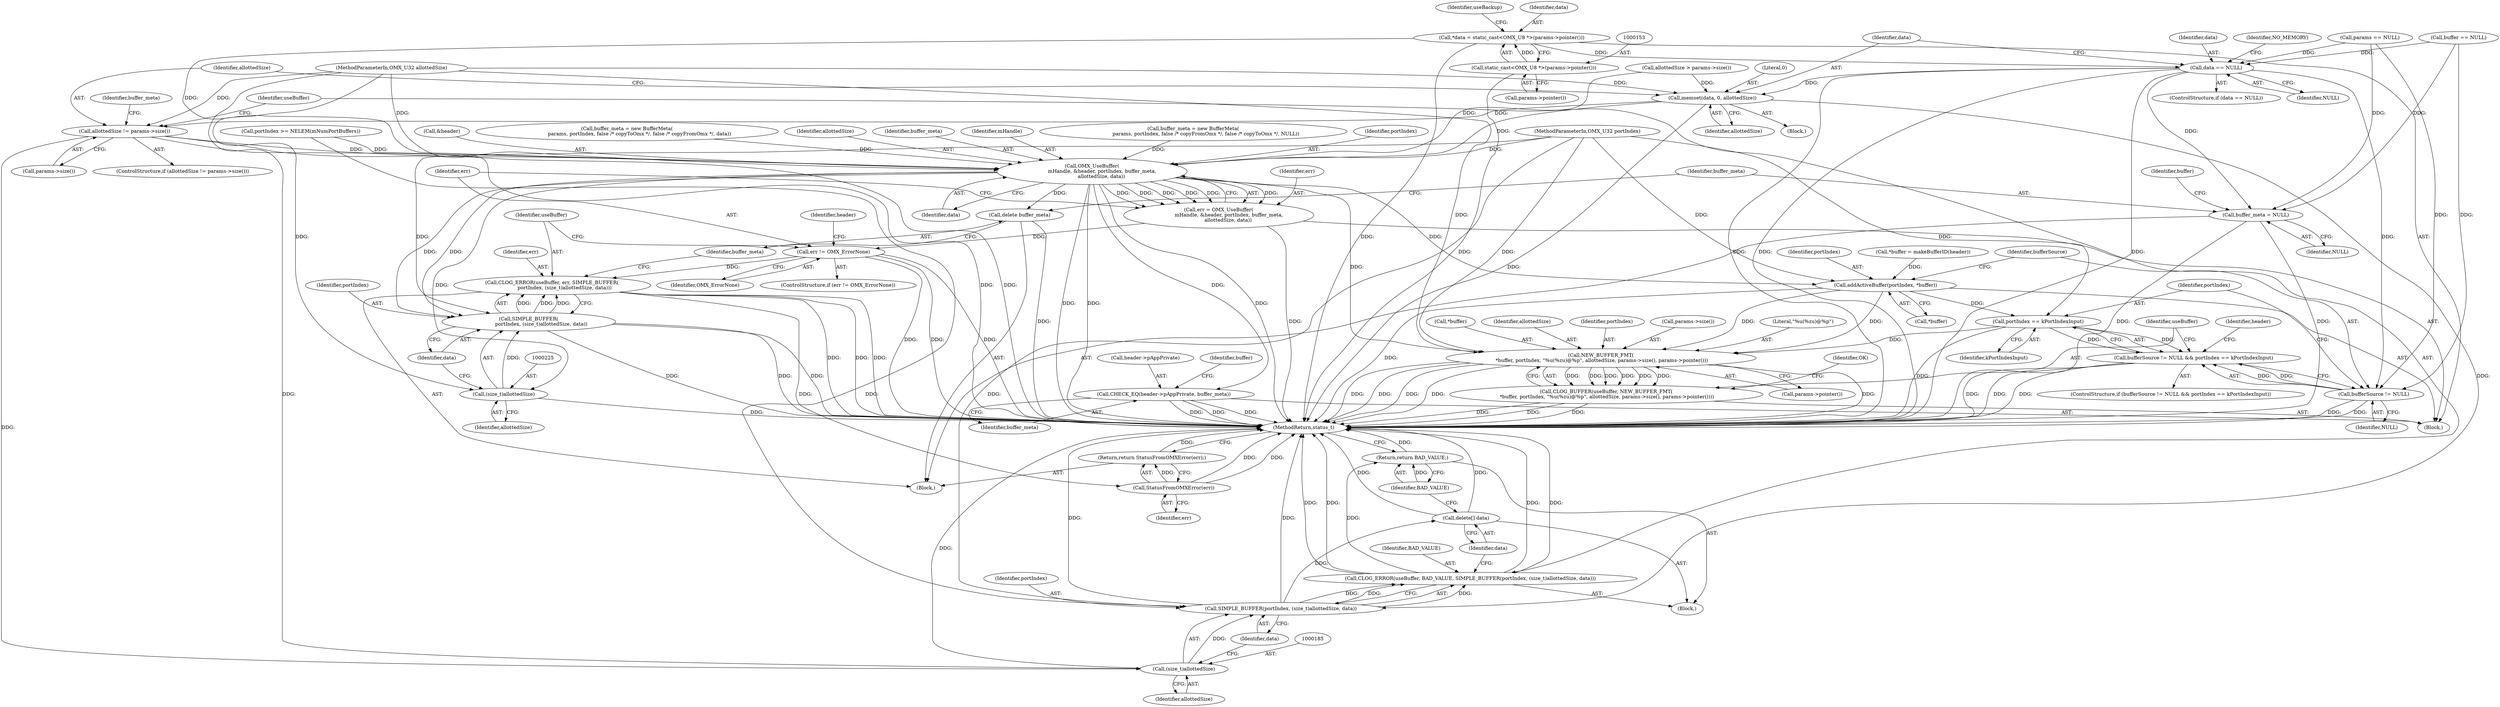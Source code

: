 digraph "0_Android_0f177948ae2640bfe4d70f8e4248e106406b3b0a_18@pointer" {
"1000150" [label="(Call,*data = static_cast<OMX_U8 *>(params->pointer()))"];
"1000152" [label="(Call,static_cast<OMX_U8 *>(params->pointer()))"];
"1000164" [label="(Call,data == NULL)"];
"1000170" [label="(Call,memset(data, 0, allottedSize))"];
"1000175" [label="(Call,allottedSize != params->size())"];
"1000184" [label="(Call,(size_t)allottedSize)"];
"1000182" [label="(Call,SIMPLE_BUFFER(portIndex, (size_t)allottedSize, data))"];
"1000179" [label="(Call,CLOG_ERROR(useBuffer, BAD_VALUE, SIMPLE_BUFFER(portIndex, (size_t)allottedSize, data)))"];
"1000190" [label="(Return,return BAD_VALUE;)"];
"1000188" [label="(Call,delete[] data)"];
"1000206" [label="(Call,OMX_UseBuffer(\n             mHandle, &header, portIndex, buffer_meta,\n            allottedSize, data))"];
"1000204" [label="(Call,err = OMX_UseBuffer(\n             mHandle, &header, portIndex, buffer_meta,\n            allottedSize, data))"];
"1000215" [label="(Call,err != OMX_ErrorNone)"];
"1000219" [label="(Call,CLOG_ERROR(useBuffer, err, SIMPLE_BUFFER(\n                portIndex, (size_t)allottedSize, data)))"];
"1000238" [label="(Call,StatusFromOMXError(err))"];
"1000237" [label="(Return,return StatusFromOMXError(err);)"];
"1000222" [label="(Call,SIMPLE_BUFFER(\n                portIndex, (size_t)allottedSize, data))"];
"1000224" [label="(Call,(size_t)allottedSize)"];
"1000228" [label="(Call,delete buffer_meta)"];
"1000240" [label="(Call,CHECK_EQ(header->pAppPrivate, buffer_meta))"];
"1000250" [label="(Call,addActiveBuffer(portIndex, *buffer))"];
"1000260" [label="(Call,portIndex == kPortIndexInput)"];
"1000256" [label="(Call,bufferSource != NULL && portIndex == kPortIndexInput)"];
"1000268" [label="(Call,NEW_BUFFER_FMT(\n *buffer, portIndex, \"%u(%zu)@%p\", allottedSize, params->size(), params->pointer()))"];
"1000266" [label="(Call,CLOG_BUFFER(useBuffer, NEW_BUFFER_FMT(\n *buffer, portIndex, \"%u(%zu)@%p\", allottedSize, params->size(), params->pointer())))"];
"1000230" [label="(Call,buffer_meta = NULL)"];
"1000257" [label="(Call,bufferSource != NULL)"];
"1000219" [label="(Call,CLOG_ERROR(useBuffer, err, SIMPLE_BUFFER(\n                portIndex, (size_t)allottedSize, data)))"];
"1000274" [label="(Call,params->size())"];
"1000150" [label="(Call,*data = static_cast<OMX_U8 *>(params->pointer()))"];
"1000156" [label="(Identifier,useBackup)"];
"1000163" [label="(ControlStructure,if (data == NULL))"];
"1000116" [label="(Call,params == NULL)"];
"1000191" [label="(Identifier,BAD_VALUE)"];
"1000245" [label="(Call,*buffer = makeBufferID(header))"];
"1000272" [label="(Literal,\"%u(%zu)@%p\")"];
"1000257" [label="(Call,bufferSource != NULL)"];
"1000250" [label="(Call,addActiveBuffer(portIndex, *buffer))"];
"1000213" [label="(Identifier,data)"];
"1000176" [label="(Identifier,allottedSize)"];
"1000232" [label="(Identifier,NULL)"];
"1000266" [label="(Call,CLOG_BUFFER(useBuffer, NEW_BUFFER_FMT(\n *buffer, portIndex, \"%u(%zu)@%p\", allottedSize, params->size(), params->pointer())))"];
"1000179" [label="(Call,CLOG_ERROR(useBuffer, BAD_VALUE, SIMPLE_BUFFER(portIndex, (size_t)allottedSize, data)))"];
"1000192" [label="(Call,buffer_meta = new BufferMeta(\n                params, portIndex, false /* copyToOmx */, false /* copyFromOmx */, data))"];
"1000229" [label="(Identifier,buffer_meta)"];
"1000165" [label="(Identifier,data)"];
"1000275" [label="(Call,params->pointer())"];
"1000154" [label="(Call,params->pointer())"];
"1000239" [label="(Identifier,err)"];
"1000230" [label="(Call,buffer_meta = NULL)"];
"1000278" [label="(MethodReturn,status_t)"];
"1000172" [label="(Literal,0)"];
"1000222" [label="(Call,SIMPLE_BUFFER(\n                portIndex, (size_t)allottedSize, data))"];
"1000186" [label="(Identifier,allottedSize)"];
"1000183" [label="(Identifier,portIndex)"];
"1000212" [label="(Identifier,allottedSize)"];
"1000228" [label="(Call,delete buffer_meta)"];
"1000166" [label="(Identifier,NULL)"];
"1000261" [label="(Identifier,portIndex)"];
"1000177" [label="(Call,params->size())"];
"1000277" [label="(Identifier,OK)"];
"1000211" [label="(Identifier,buffer_meta)"];
"1000170" [label="(Call,memset(data, 0, allottedSize))"];
"1000205" [label="(Identifier,err)"];
"1000174" [label="(ControlStructure,if (allottedSize != params->size()))"];
"1000260" [label="(Call,portIndex == kPortIndexInput)"];
"1000164" [label="(Call,data == NULL)"];
"1000184" [label="(Call,(size_t)allottedSize)"];
"1000190" [label="(Return,return BAD_VALUE;)"];
"1000182" [label="(Call,SIMPLE_BUFFER(portIndex, (size_t)allottedSize, data))"];
"1000151" [label="(Identifier,data)"];
"1000259" [label="(Identifier,NULL)"];
"1000221" [label="(Identifier,err)"];
"1000207" [label="(Identifier,mHandle)"];
"1000244" [label="(Identifier,buffer_meta)"];
"1000235" [label="(Identifier,buffer)"];
"1000237" [label="(Return,return StatusFromOMXError(err);)"];
"1000267" [label="(Identifier,useBuffer)"];
"1000231" [label="(Identifier,buffer_meta)"];
"1000251" [label="(Identifier,portIndex)"];
"1000240" [label="(Call,CHECK_EQ(header->pAppPrivate, buffer_meta))"];
"1000119" [label="(Call,buffer == NULL)"];
"1000268" [label="(Call,NEW_BUFFER_FMT(\n *buffer, portIndex, \"%u(%zu)@%p\", allottedSize, params->size(), params->pointer()))"];
"1000157" [label="(Block,)"];
"1000224" [label="(Call,(size_t)allottedSize)"];
"1000217" [label="(Identifier,OMX_ErrorNone)"];
"1000187" [label="(Identifier,data)"];
"1000215" [label="(Call,err != OMX_ErrorNone)"];
"1000130" [label="(Call,allottedSize > params->size())"];
"1000169" [label="(Identifier,NO_MEMORY)"];
"1000189" [label="(Identifier,data)"];
"1000247" [label="(Identifier,buffer)"];
"1000109" [label="(MethodParameterIn,OMX_U32 portIndex)"];
"1000256" [label="(Call,bufferSource != NULL && portIndex == kPortIndexInput)"];
"1000188" [label="(Call,delete[] data)"];
"1000181" [label="(Identifier,BAD_VALUE)"];
"1000206" [label="(Call,OMX_UseBuffer(\n             mHandle, &header, portIndex, buffer_meta,\n            allottedSize, data))"];
"1000112" [label="(MethodParameterIn,OMX_U32 allottedSize)"];
"1000220" [label="(Identifier,useBuffer)"];
"1000218" [label="(Block,)"];
"1000180" [label="(Identifier,useBuffer)"];
"1000223" [label="(Identifier,portIndex)"];
"1000198" [label="(Call,buffer_meta = new BufferMeta(\n                params, portIndex, false /* copyFromOmx */, false /* copyToOmx */, NULL))"];
"1000269" [label="(Call,*buffer)"];
"1000273" [label="(Identifier,allottedSize)"];
"1000265" [label="(Identifier,header)"];
"1000175" [label="(Call,allottedSize != params->size())"];
"1000271" [label="(Identifier,portIndex)"];
"1000204" [label="(Call,err = OMX_UseBuffer(\n             mHandle, &header, portIndex, buffer_meta,\n            allottedSize, data))"];
"1000214" [label="(ControlStructure,if (err != OMX_ErrorNone))"];
"1000216" [label="(Identifier,err)"];
"1000242" [label="(Identifier,header)"];
"1000262" [label="(Identifier,kPortIndexInput)"];
"1000210" [label="(Identifier,portIndex)"];
"1000258" [label="(Identifier,bufferSource)"];
"1000133" [label="(Call,portIndex >= NELEM(mNumPortBuffers))"];
"1000178" [label="(Block,)"];
"1000113" [label="(Block,)"];
"1000173" [label="(Identifier,allottedSize)"];
"1000241" [label="(Call,header->pAppPrivate)"];
"1000208" [label="(Call,&header)"];
"1000238" [label="(Call,StatusFromOMXError(err))"];
"1000227" [label="(Identifier,data)"];
"1000193" [label="(Identifier,buffer_meta)"];
"1000152" [label="(Call,static_cast<OMX_U8 *>(params->pointer()))"];
"1000252" [label="(Call,*buffer)"];
"1000226" [label="(Identifier,allottedSize)"];
"1000171" [label="(Identifier,data)"];
"1000255" [label="(ControlStructure,if (bufferSource != NULL && portIndex == kPortIndexInput))"];
"1000150" -> "1000113"  [label="AST: "];
"1000150" -> "1000152"  [label="CFG: "];
"1000151" -> "1000150"  [label="AST: "];
"1000152" -> "1000150"  [label="AST: "];
"1000156" -> "1000150"  [label="CFG: "];
"1000150" -> "1000278"  [label="DDG: "];
"1000152" -> "1000150"  [label="DDG: "];
"1000150" -> "1000164"  [label="DDG: "];
"1000150" -> "1000206"  [label="DDG: "];
"1000152" -> "1000154"  [label="CFG: "];
"1000153" -> "1000152"  [label="AST: "];
"1000154" -> "1000152"  [label="AST: "];
"1000152" -> "1000278"  [label="DDG: "];
"1000164" -> "1000163"  [label="AST: "];
"1000164" -> "1000166"  [label="CFG: "];
"1000165" -> "1000164"  [label="AST: "];
"1000166" -> "1000164"  [label="AST: "];
"1000169" -> "1000164"  [label="CFG: "];
"1000171" -> "1000164"  [label="CFG: "];
"1000164" -> "1000278"  [label="DDG: "];
"1000164" -> "1000278"  [label="DDG: "];
"1000164" -> "1000278"  [label="DDG: "];
"1000119" -> "1000164"  [label="DDG: "];
"1000116" -> "1000164"  [label="DDG: "];
"1000164" -> "1000170"  [label="DDG: "];
"1000164" -> "1000230"  [label="DDG: "];
"1000164" -> "1000257"  [label="DDG: "];
"1000170" -> "1000157"  [label="AST: "];
"1000170" -> "1000173"  [label="CFG: "];
"1000171" -> "1000170"  [label="AST: "];
"1000172" -> "1000170"  [label="AST: "];
"1000173" -> "1000170"  [label="AST: "];
"1000176" -> "1000170"  [label="CFG: "];
"1000170" -> "1000278"  [label="DDG: "];
"1000130" -> "1000170"  [label="DDG: "];
"1000112" -> "1000170"  [label="DDG: "];
"1000170" -> "1000175"  [label="DDG: "];
"1000170" -> "1000182"  [label="DDG: "];
"1000170" -> "1000206"  [label="DDG: "];
"1000175" -> "1000174"  [label="AST: "];
"1000175" -> "1000177"  [label="CFG: "];
"1000176" -> "1000175"  [label="AST: "];
"1000177" -> "1000175"  [label="AST: "];
"1000180" -> "1000175"  [label="CFG: "];
"1000193" -> "1000175"  [label="CFG: "];
"1000175" -> "1000278"  [label="DDG: "];
"1000175" -> "1000278"  [label="DDG: "];
"1000112" -> "1000175"  [label="DDG: "];
"1000175" -> "1000184"  [label="DDG: "];
"1000175" -> "1000206"  [label="DDG: "];
"1000184" -> "1000182"  [label="AST: "];
"1000184" -> "1000186"  [label="CFG: "];
"1000185" -> "1000184"  [label="AST: "];
"1000186" -> "1000184"  [label="AST: "];
"1000187" -> "1000184"  [label="CFG: "];
"1000184" -> "1000278"  [label="DDG: "];
"1000184" -> "1000182"  [label="DDG: "];
"1000112" -> "1000184"  [label="DDG: "];
"1000182" -> "1000179"  [label="AST: "];
"1000182" -> "1000187"  [label="CFG: "];
"1000183" -> "1000182"  [label="AST: "];
"1000187" -> "1000182"  [label="AST: "];
"1000179" -> "1000182"  [label="CFG: "];
"1000182" -> "1000278"  [label="DDG: "];
"1000182" -> "1000278"  [label="DDG: "];
"1000182" -> "1000179"  [label="DDG: "];
"1000182" -> "1000179"  [label="DDG: "];
"1000182" -> "1000179"  [label="DDG: "];
"1000133" -> "1000182"  [label="DDG: "];
"1000109" -> "1000182"  [label="DDG: "];
"1000182" -> "1000188"  [label="DDG: "];
"1000179" -> "1000178"  [label="AST: "];
"1000180" -> "1000179"  [label="AST: "];
"1000181" -> "1000179"  [label="AST: "];
"1000189" -> "1000179"  [label="CFG: "];
"1000179" -> "1000278"  [label="DDG: "];
"1000179" -> "1000278"  [label="DDG: "];
"1000179" -> "1000278"  [label="DDG: "];
"1000179" -> "1000278"  [label="DDG: "];
"1000179" -> "1000190"  [label="DDG: "];
"1000190" -> "1000178"  [label="AST: "];
"1000190" -> "1000191"  [label="CFG: "];
"1000191" -> "1000190"  [label="AST: "];
"1000278" -> "1000190"  [label="CFG: "];
"1000190" -> "1000278"  [label="DDG: "];
"1000191" -> "1000190"  [label="DDG: "];
"1000188" -> "1000178"  [label="AST: "];
"1000188" -> "1000189"  [label="CFG: "];
"1000189" -> "1000188"  [label="AST: "];
"1000191" -> "1000188"  [label="CFG: "];
"1000188" -> "1000278"  [label="DDG: "];
"1000188" -> "1000278"  [label="DDG: "];
"1000206" -> "1000204"  [label="AST: "];
"1000206" -> "1000213"  [label="CFG: "];
"1000207" -> "1000206"  [label="AST: "];
"1000208" -> "1000206"  [label="AST: "];
"1000210" -> "1000206"  [label="AST: "];
"1000211" -> "1000206"  [label="AST: "];
"1000212" -> "1000206"  [label="AST: "];
"1000213" -> "1000206"  [label="AST: "];
"1000204" -> "1000206"  [label="CFG: "];
"1000206" -> "1000278"  [label="DDG: "];
"1000206" -> "1000278"  [label="DDG: "];
"1000206" -> "1000278"  [label="DDG: "];
"1000206" -> "1000204"  [label="DDG: "];
"1000206" -> "1000204"  [label="DDG: "];
"1000206" -> "1000204"  [label="DDG: "];
"1000206" -> "1000204"  [label="DDG: "];
"1000206" -> "1000204"  [label="DDG: "];
"1000206" -> "1000204"  [label="DDG: "];
"1000133" -> "1000206"  [label="DDG: "];
"1000109" -> "1000206"  [label="DDG: "];
"1000198" -> "1000206"  [label="DDG: "];
"1000192" -> "1000206"  [label="DDG: "];
"1000130" -> "1000206"  [label="DDG: "];
"1000112" -> "1000206"  [label="DDG: "];
"1000206" -> "1000222"  [label="DDG: "];
"1000206" -> "1000222"  [label="DDG: "];
"1000206" -> "1000224"  [label="DDG: "];
"1000206" -> "1000228"  [label="DDG: "];
"1000206" -> "1000240"  [label="DDG: "];
"1000206" -> "1000250"  [label="DDG: "];
"1000206" -> "1000268"  [label="DDG: "];
"1000204" -> "1000113"  [label="AST: "];
"1000205" -> "1000204"  [label="AST: "];
"1000216" -> "1000204"  [label="CFG: "];
"1000204" -> "1000278"  [label="DDG: "];
"1000204" -> "1000215"  [label="DDG: "];
"1000215" -> "1000214"  [label="AST: "];
"1000215" -> "1000217"  [label="CFG: "];
"1000216" -> "1000215"  [label="AST: "];
"1000217" -> "1000215"  [label="AST: "];
"1000220" -> "1000215"  [label="CFG: "];
"1000242" -> "1000215"  [label="CFG: "];
"1000215" -> "1000278"  [label="DDG: "];
"1000215" -> "1000278"  [label="DDG: "];
"1000215" -> "1000278"  [label="DDG: "];
"1000215" -> "1000219"  [label="DDG: "];
"1000219" -> "1000218"  [label="AST: "];
"1000219" -> "1000222"  [label="CFG: "];
"1000220" -> "1000219"  [label="AST: "];
"1000221" -> "1000219"  [label="AST: "];
"1000222" -> "1000219"  [label="AST: "];
"1000229" -> "1000219"  [label="CFG: "];
"1000219" -> "1000278"  [label="DDG: "];
"1000219" -> "1000278"  [label="DDG: "];
"1000219" -> "1000278"  [label="DDG: "];
"1000222" -> "1000219"  [label="DDG: "];
"1000222" -> "1000219"  [label="DDG: "];
"1000222" -> "1000219"  [label="DDG: "];
"1000219" -> "1000238"  [label="DDG: "];
"1000238" -> "1000237"  [label="AST: "];
"1000238" -> "1000239"  [label="CFG: "];
"1000239" -> "1000238"  [label="AST: "];
"1000237" -> "1000238"  [label="CFG: "];
"1000238" -> "1000278"  [label="DDG: "];
"1000238" -> "1000278"  [label="DDG: "];
"1000238" -> "1000237"  [label="DDG: "];
"1000237" -> "1000218"  [label="AST: "];
"1000278" -> "1000237"  [label="CFG: "];
"1000237" -> "1000278"  [label="DDG: "];
"1000222" -> "1000227"  [label="CFG: "];
"1000223" -> "1000222"  [label="AST: "];
"1000224" -> "1000222"  [label="AST: "];
"1000227" -> "1000222"  [label="AST: "];
"1000222" -> "1000278"  [label="DDG: "];
"1000222" -> "1000278"  [label="DDG: "];
"1000222" -> "1000278"  [label="DDG: "];
"1000109" -> "1000222"  [label="DDG: "];
"1000224" -> "1000222"  [label="DDG: "];
"1000224" -> "1000226"  [label="CFG: "];
"1000225" -> "1000224"  [label="AST: "];
"1000226" -> "1000224"  [label="AST: "];
"1000227" -> "1000224"  [label="CFG: "];
"1000224" -> "1000278"  [label="DDG: "];
"1000112" -> "1000224"  [label="DDG: "];
"1000228" -> "1000218"  [label="AST: "];
"1000228" -> "1000229"  [label="CFG: "];
"1000229" -> "1000228"  [label="AST: "];
"1000231" -> "1000228"  [label="CFG: "];
"1000228" -> "1000278"  [label="DDG: "];
"1000240" -> "1000113"  [label="AST: "];
"1000240" -> "1000244"  [label="CFG: "];
"1000241" -> "1000240"  [label="AST: "];
"1000244" -> "1000240"  [label="AST: "];
"1000247" -> "1000240"  [label="CFG: "];
"1000240" -> "1000278"  [label="DDG: "];
"1000240" -> "1000278"  [label="DDG: "];
"1000240" -> "1000278"  [label="DDG: "];
"1000250" -> "1000113"  [label="AST: "];
"1000250" -> "1000252"  [label="CFG: "];
"1000251" -> "1000250"  [label="AST: "];
"1000252" -> "1000250"  [label="AST: "];
"1000258" -> "1000250"  [label="CFG: "];
"1000250" -> "1000278"  [label="DDG: "];
"1000109" -> "1000250"  [label="DDG: "];
"1000245" -> "1000250"  [label="DDG: "];
"1000250" -> "1000260"  [label="DDG: "];
"1000250" -> "1000268"  [label="DDG: "];
"1000250" -> "1000268"  [label="DDG: "];
"1000260" -> "1000256"  [label="AST: "];
"1000260" -> "1000262"  [label="CFG: "];
"1000261" -> "1000260"  [label="AST: "];
"1000262" -> "1000260"  [label="AST: "];
"1000256" -> "1000260"  [label="CFG: "];
"1000260" -> "1000278"  [label="DDG: "];
"1000260" -> "1000256"  [label="DDG: "];
"1000260" -> "1000256"  [label="DDG: "];
"1000109" -> "1000260"  [label="DDG: "];
"1000260" -> "1000268"  [label="DDG: "];
"1000256" -> "1000255"  [label="AST: "];
"1000256" -> "1000257"  [label="CFG: "];
"1000257" -> "1000256"  [label="AST: "];
"1000265" -> "1000256"  [label="CFG: "];
"1000267" -> "1000256"  [label="CFG: "];
"1000256" -> "1000278"  [label="DDG: "];
"1000256" -> "1000278"  [label="DDG: "];
"1000256" -> "1000278"  [label="DDG: "];
"1000257" -> "1000256"  [label="DDG: "];
"1000257" -> "1000256"  [label="DDG: "];
"1000268" -> "1000266"  [label="AST: "];
"1000268" -> "1000275"  [label="CFG: "];
"1000269" -> "1000268"  [label="AST: "];
"1000271" -> "1000268"  [label="AST: "];
"1000272" -> "1000268"  [label="AST: "];
"1000273" -> "1000268"  [label="AST: "];
"1000274" -> "1000268"  [label="AST: "];
"1000275" -> "1000268"  [label="AST: "];
"1000266" -> "1000268"  [label="CFG: "];
"1000268" -> "1000278"  [label="DDG: "];
"1000268" -> "1000278"  [label="DDG: "];
"1000268" -> "1000278"  [label="DDG: "];
"1000268" -> "1000278"  [label="DDG: "];
"1000268" -> "1000278"  [label="DDG: "];
"1000268" -> "1000266"  [label="DDG: "];
"1000268" -> "1000266"  [label="DDG: "];
"1000268" -> "1000266"  [label="DDG: "];
"1000268" -> "1000266"  [label="DDG: "];
"1000268" -> "1000266"  [label="DDG: "];
"1000268" -> "1000266"  [label="DDG: "];
"1000109" -> "1000268"  [label="DDG: "];
"1000112" -> "1000268"  [label="DDG: "];
"1000266" -> "1000113"  [label="AST: "];
"1000267" -> "1000266"  [label="AST: "];
"1000277" -> "1000266"  [label="CFG: "];
"1000266" -> "1000278"  [label="DDG: "];
"1000266" -> "1000278"  [label="DDG: "];
"1000266" -> "1000278"  [label="DDG: "];
"1000230" -> "1000218"  [label="AST: "];
"1000230" -> "1000232"  [label="CFG: "];
"1000231" -> "1000230"  [label="AST: "];
"1000232" -> "1000230"  [label="AST: "];
"1000235" -> "1000230"  [label="CFG: "];
"1000230" -> "1000278"  [label="DDG: "];
"1000230" -> "1000278"  [label="DDG: "];
"1000119" -> "1000230"  [label="DDG: "];
"1000116" -> "1000230"  [label="DDG: "];
"1000257" -> "1000259"  [label="CFG: "];
"1000258" -> "1000257"  [label="AST: "];
"1000259" -> "1000257"  [label="AST: "];
"1000261" -> "1000257"  [label="CFG: "];
"1000257" -> "1000278"  [label="DDG: "];
"1000257" -> "1000278"  [label="DDG: "];
"1000119" -> "1000257"  [label="DDG: "];
"1000116" -> "1000257"  [label="DDG: "];
}
